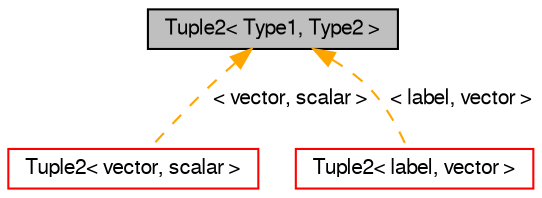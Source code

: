 digraph "Tuple2&lt; Type1, Type2 &gt;"
{
  bgcolor="transparent";
  edge [fontname="FreeSans",fontsize="10",labelfontname="FreeSans",labelfontsize="10"];
  node [fontname="FreeSans",fontsize="10",shape=record];
  Node0 [label="Tuple2\< Type1, Type2 \>",height=0.2,width=0.4,color="black", fillcolor="grey75", style="filled", fontcolor="black"];
  Node0 -> Node1 [dir="back",color="orange",fontsize="10",style="dashed",label=" \< vector, scalar \>" ,fontname="FreeSans"];
  Node1 [label="Tuple2\< vector, scalar \>",height=0.2,width=0.4,color="red",URL="$a28430.html"];
  Node0 -> Node3 [dir="back",color="orange",fontsize="10",style="dashed",label=" \< label, vector \>" ,fontname="FreeSans"];
  Node3 [label="Tuple2\< label, vector \>",height=0.2,width=0.4,color="red",URL="$a28430.html"];
}
